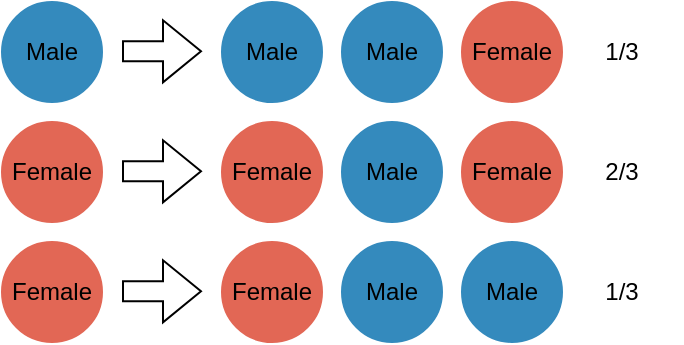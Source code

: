 <mxfile version="21.2.9" type="github">
  <diagram name="Page-1" id="kBxohcB39IzsedGL9roW">
    <mxGraphModel dx="989" dy="610" grid="1" gridSize="10" guides="1" tooltips="1" connect="1" arrows="1" fold="1" page="1" pageScale="1" pageWidth="850" pageHeight="1100" math="0" shadow="0">
      <root>
        <mxCell id="0" />
        <mxCell id="1" parent="0" />
        <mxCell id="dru7JuXwHPCl1oRvL8AK-1" value="Male" style="ellipse;whiteSpace=wrap;html=1;aspect=fixed;fillColor=#348abd;strokeColor=#348abd;" vertex="1" parent="1">
          <mxGeometry x="50" y="40" width="50" height="50" as="geometry" />
        </mxCell>
        <mxCell id="dru7JuXwHPCl1oRvL8AK-2" value="Female" style="ellipse;whiteSpace=wrap;html=1;aspect=fixed;fillColor=#e26755;strokeColor=#e26755;" vertex="1" parent="1">
          <mxGeometry x="50" y="100" width="50" height="50" as="geometry" />
        </mxCell>
        <mxCell id="dru7JuXwHPCl1oRvL8AK-3" value="Female" style="ellipse;whiteSpace=wrap;html=1;aspect=fixed;fillColor=#e26755;strokeColor=#e26755;" vertex="1" parent="1">
          <mxGeometry x="50" y="160" width="50" height="50" as="geometry" />
        </mxCell>
        <mxCell id="dru7JuXwHPCl1oRvL8AK-4" value="" style="shape=flexArrow;endArrow=classic;html=1;rounded=0;" edge="1" parent="1">
          <mxGeometry width="50" height="50" relative="1" as="geometry">
            <mxPoint x="110" y="64.66" as="sourcePoint" />
            <mxPoint x="150" y="64.66" as="targetPoint" />
          </mxGeometry>
        </mxCell>
        <mxCell id="dru7JuXwHPCl1oRvL8AK-5" value="Male" style="ellipse;whiteSpace=wrap;html=1;aspect=fixed;fillColor=#348abd;strokeColor=#348abd;" vertex="1" parent="1">
          <mxGeometry x="160" y="40" width="50" height="50" as="geometry" />
        </mxCell>
        <mxCell id="dru7JuXwHPCl1oRvL8AK-6" value="Male" style="ellipse;whiteSpace=wrap;html=1;aspect=fixed;fillColor=#348abd;strokeColor=#348abd;" vertex="1" parent="1">
          <mxGeometry x="220" y="40" width="50" height="50" as="geometry" />
        </mxCell>
        <mxCell id="dru7JuXwHPCl1oRvL8AK-7" value="Female" style="ellipse;whiteSpace=wrap;html=1;aspect=fixed;fillColor=#e26755;strokeColor=#e26755;" vertex="1" parent="1">
          <mxGeometry x="280" y="40" width="50" height="50" as="geometry" />
        </mxCell>
        <mxCell id="dru7JuXwHPCl1oRvL8AK-10" value="" style="shape=flexArrow;endArrow=classic;html=1;rounded=0;" edge="1" parent="1">
          <mxGeometry width="50" height="50" relative="1" as="geometry">
            <mxPoint x="110" y="124.66" as="sourcePoint" />
            <mxPoint x="150" y="124.66" as="targetPoint" />
          </mxGeometry>
        </mxCell>
        <mxCell id="dru7JuXwHPCl1oRvL8AK-11" value="Female" style="ellipse;whiteSpace=wrap;html=1;aspect=fixed;fillColor=#e26755;strokeColor=#e26755;" vertex="1" parent="1">
          <mxGeometry x="160" y="100" width="50" height="50" as="geometry" />
        </mxCell>
        <mxCell id="dru7JuXwHPCl1oRvL8AK-12" value="Male" style="ellipse;whiteSpace=wrap;html=1;aspect=fixed;fillColor=#348abd;strokeColor=#348abd;" vertex="1" parent="1">
          <mxGeometry x="220" y="100" width="50" height="50" as="geometry" />
        </mxCell>
        <mxCell id="dru7JuXwHPCl1oRvL8AK-13" value="Female" style="ellipse;whiteSpace=wrap;html=1;aspect=fixed;fillColor=#e26755;strokeColor=#e26755;" vertex="1" parent="1">
          <mxGeometry x="280" y="100" width="50" height="50" as="geometry" />
        </mxCell>
        <mxCell id="dru7JuXwHPCl1oRvL8AK-14" value="" style="shape=flexArrow;endArrow=classic;html=1;rounded=0;" edge="1" parent="1">
          <mxGeometry width="50" height="50" relative="1" as="geometry">
            <mxPoint x="110" y="184.66" as="sourcePoint" />
            <mxPoint x="150" y="184.66" as="targetPoint" />
          </mxGeometry>
        </mxCell>
        <mxCell id="dru7JuXwHPCl1oRvL8AK-15" value="Female" style="ellipse;whiteSpace=wrap;html=1;aspect=fixed;fillColor=#e26755;strokeColor=#e26755;" vertex="1" parent="1">
          <mxGeometry x="160" y="160" width="50" height="50" as="geometry" />
        </mxCell>
        <mxCell id="dru7JuXwHPCl1oRvL8AK-16" value="Male" style="ellipse;whiteSpace=wrap;html=1;aspect=fixed;fillColor=#348abd;strokeColor=#348abd;" vertex="1" parent="1">
          <mxGeometry x="220" y="160" width="50" height="50" as="geometry" />
        </mxCell>
        <mxCell id="dru7JuXwHPCl1oRvL8AK-17" value="Male" style="ellipse;whiteSpace=wrap;html=1;aspect=fixed;fillColor=#348abd;strokeColor=#348abd;" vertex="1" parent="1">
          <mxGeometry x="280" y="160" width="50" height="50" as="geometry" />
        </mxCell>
        <mxCell id="dru7JuXwHPCl1oRvL8AK-18" value="1/3" style="text;html=1;strokeColor=none;fillColor=none;align=center;verticalAlign=middle;whiteSpace=wrap;rounded=0;" vertex="1" parent="1">
          <mxGeometry x="330" y="50" width="60" height="30" as="geometry" />
        </mxCell>
        <mxCell id="dru7JuXwHPCl1oRvL8AK-19" value="2/3" style="text;html=1;strokeColor=none;fillColor=none;align=center;verticalAlign=middle;whiteSpace=wrap;rounded=0;" vertex="1" parent="1">
          <mxGeometry x="330" y="110" width="60" height="30" as="geometry" />
        </mxCell>
        <mxCell id="dru7JuXwHPCl1oRvL8AK-20" value="1/3" style="text;html=1;strokeColor=none;fillColor=none;align=center;verticalAlign=middle;whiteSpace=wrap;rounded=0;" vertex="1" parent="1">
          <mxGeometry x="330" y="170" width="60" height="30" as="geometry" />
        </mxCell>
      </root>
    </mxGraphModel>
  </diagram>
</mxfile>
